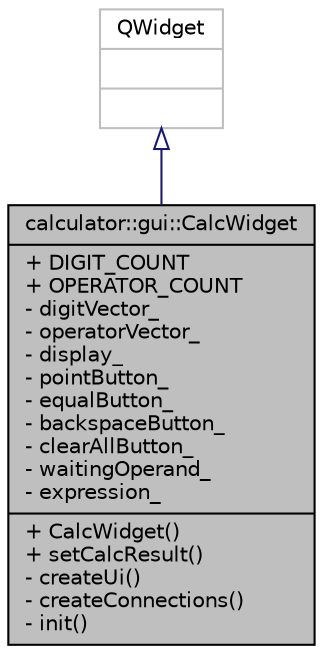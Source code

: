 digraph "calculator::gui::CalcWidget"
{
 // INTERACTIVE_SVG=YES
  bgcolor="transparent";
  edge [fontname="Helvetica",fontsize="10",labelfontname="Helvetica",labelfontsize="10"];
  node [fontname="Helvetica",fontsize="10",shape=record];
  Node1 [label="{calculator::gui::CalcWidget\n|+ DIGIT_COUNT\l+ OPERATOR_COUNT\l- digitVector_\l- operatorVector_\l- display_\l- pointButton_\l- equalButton_\l- backspaceButton_\l- clearAllButton_\l- waitingOperand_\l- expression_\l|+ CalcWidget()\l+ setCalcResult()\l- createUi()\l- createConnections()\l- init()\l}",height=0.2,width=0.4,color="black", fillcolor="grey75", style="filled", fontcolor="black"];
  Node2 -> Node1 [dir="back",color="midnightblue",fontsize="10",style="solid",arrowtail="onormal",fontname="Helvetica"];
  Node2 [label="{QWidget\n||}",height=0.2,width=0.4,color="grey75"];
}
